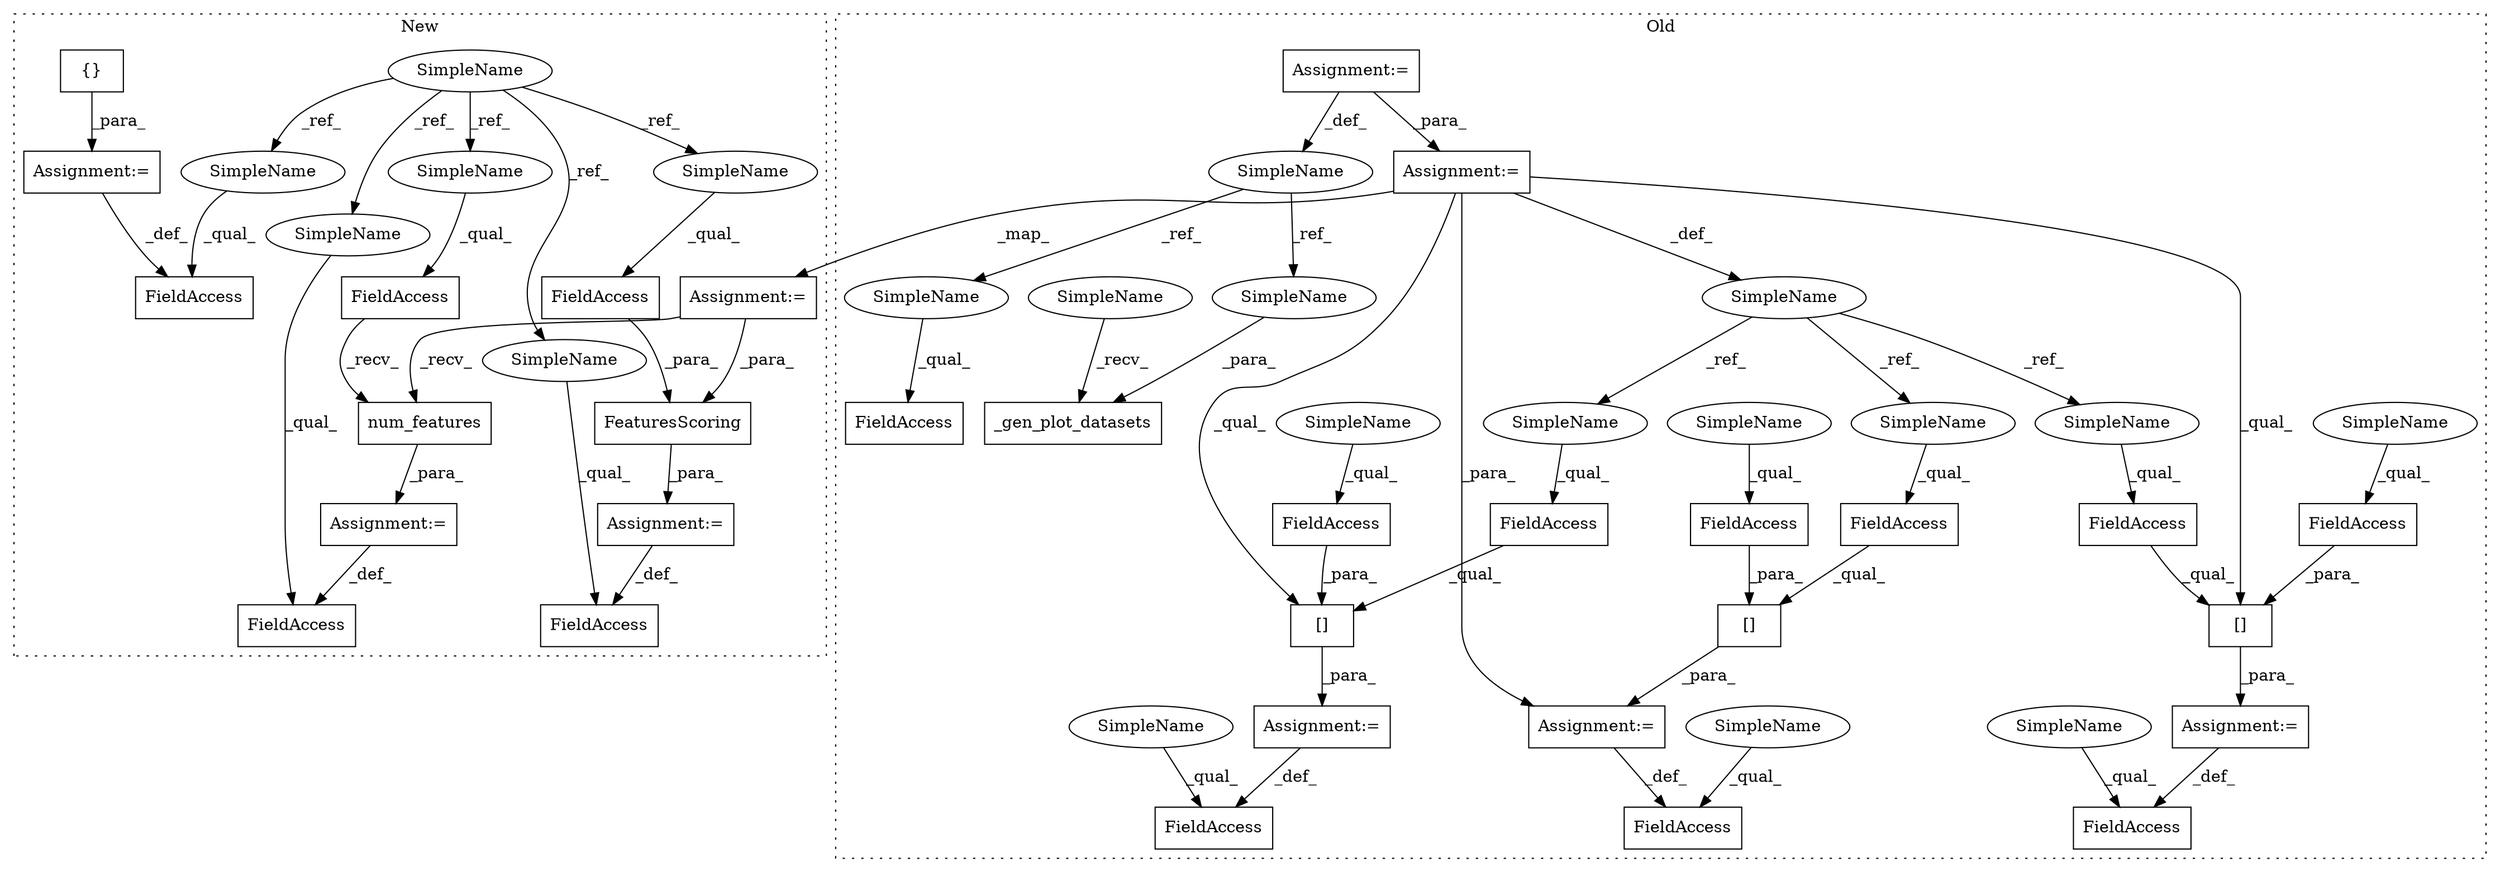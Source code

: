 digraph G {
subgraph cluster0 {
1 [label="[]" a="2" s="784,822" l="20,1" shape="box"];
3 [label="FieldAccess" a="22" s="804" l="18" shape="box"];
6 [label="FieldAccess" a="22" s="784" l="19" shape="box"];
7 [label="SimpleName" a="42" s="660" l="13" shape="ellipse"];
8 [label="FieldAccess" a="22" s="845" l="17" shape="box"];
9 [label="[]" a="2" s="845,881" l="18,1" shape="box"];
10 [label="FieldAccess" a="22" s="721" l="19" shape="box"];
11 [label="[]" a="2" s="721,759" l="20,1" shape="box"];
12 [label="FieldAccess" a="22" s="863" l="18" shape="box"];
13 [label="FieldAccess" a="22" s="741" l="18" shape="box"];
14 [label="Assignment:=" a="7" s="584" l="9" shape="box"];
15 [label="_gen_plot_datasets" a="32" s="893,921" l="19,1" shape="box"];
16 [label="SimpleName" a="42" s="584" l="9" shape="ellipse"];
17 [label="FieldAccess" a="22" s="674" l="18" shape="box"];
19 [label="FieldAccess" a="22" s="766" l="17" shape="box"];
23 [label="FieldAccess" a="22" s="829" l="15" shape="box"];
24 [label="FieldAccess" a="22" s="703" l="17" shape="box"];
28 [label="Assignment:=" a="7" s="783" l="1" shape="box"];
31 [label="Assignment:=" a="7" s="844" l="1" shape="box"];
32 [label="Assignment:=" a="7" s="720" l="1" shape="box"];
33 [label="Assignment:=" a="7" s="673" l="1" shape="box"];
40 [label="SimpleName" a="42" s="721" l="13" shape="ellipse"];
41 [label="SimpleName" a="42" s="845" l="13" shape="ellipse"];
42 [label="SimpleName" a="42" s="784" l="13" shape="ellipse"];
43 [label="SimpleName" a="42" s="674" l="9" shape="ellipse"];
44 [label="SimpleName" a="42" s="912" l="9" shape="ellipse"];
45 [label="SimpleName" a="42" s="863" l="4" shape="ellipse"];
46 [label="SimpleName" a="42" s="888" l="4" shape="ellipse"];
47 [label="SimpleName" a="42" s="804" l="4" shape="ellipse"];
48 [label="SimpleName" a="42" s="829" l="4" shape="ellipse"];
49 [label="SimpleName" a="42" s="703" l="4" shape="ellipse"];
50 [label="SimpleName" a="42" s="741" l="4" shape="ellipse"];
51 [label="SimpleName" a="42" s="766" l="4" shape="ellipse"];
label = "Old";
style="dotted";
}
subgraph cluster1 {
2 [label="num_features" a="32" s="285" l="14" shape="box"];
4 [label="FieldAccess" a="22" s="270" l="14" shape="box"];
5 [label="FieldAccess" a="22" s="252" l="17" shape="box"];
18 [label="SimpleName" a="42" s="140" l="4" shape="ellipse"];
20 [label="FieldAccess" a="22" s="305" l="10" shape="box"];
21 [label="{}" a="4" s="333" l="2" shape="box"];
22 [label="FieldAccess" a="22" s="341" l="12" shape="box"];
25 [label="FeaturesScoring" a="32" s="354,384" l="16,1" shape="box"];
26 [label="FieldAccess" a="22" s="370" l="14" shape="box"];
27 [label="Assignment:=" a="7" s="315" l="1" shape="box"];
29 [label="Assignment:=" a="7" s="269" l="1" shape="box"];
30 [label="Assignment:=" a="7" s="353" l="1" shape="box"];
34 [label="Assignment:=" a="7" s="200" l="1" shape="box"];
35 [label="SimpleName" a="42" s="341" l="4" shape="ellipse"];
36 [label="SimpleName" a="42" s="370" l="4" shape="ellipse"];
37 [label="SimpleName" a="42" s="270" l="4" shape="ellipse"];
38 [label="SimpleName" a="42" s="305" l="4" shape="ellipse"];
39 [label="SimpleName" a="42" s="252" l="4" shape="ellipse"];
label = "New";
style="dotted";
}
1 -> 28 [label="_para_"];
2 -> 29 [label="_para_"];
3 -> 1 [label="_para_"];
4 -> 2 [label="_recv_"];
6 -> 1 [label="_qual_"];
7 -> 40 [label="_ref_"];
7 -> 42 [label="_ref_"];
7 -> 41 [label="_ref_"];
8 -> 9 [label="_qual_"];
9 -> 31 [label="_para_"];
10 -> 11 [label="_qual_"];
11 -> 32 [label="_para_"];
12 -> 9 [label="_para_"];
13 -> 11 [label="_para_"];
14 -> 33 [label="_para_"];
14 -> 16 [label="_def_"];
16 -> 43 [label="_ref_"];
16 -> 44 [label="_ref_"];
18 -> 39 [label="_ref_"];
18 -> 38 [label="_ref_"];
18 -> 35 [label="_ref_"];
18 -> 37 [label="_ref_"];
18 -> 36 [label="_ref_"];
21 -> 27 [label="_para_"];
25 -> 30 [label="_para_"];
26 -> 25 [label="_para_"];
27 -> 20 [label="_def_"];
28 -> 19 [label="_def_"];
29 -> 5 [label="_def_"];
30 -> 22 [label="_def_"];
31 -> 23 [label="_def_"];
32 -> 24 [label="_def_"];
33 -> 28 [label="_para_"];
33 -> 34 [label="_map_"];
33 -> 9 [label="_qual_"];
33 -> 11 [label="_qual_"];
33 -> 7 [label="_def_"];
34 -> 25 [label="_para_"];
34 -> 2 [label="_recv_"];
35 -> 22 [label="_qual_"];
36 -> 26 [label="_qual_"];
37 -> 4 [label="_qual_"];
38 -> 20 [label="_qual_"];
39 -> 5 [label="_qual_"];
40 -> 10 [label="_qual_"];
41 -> 8 [label="_qual_"];
42 -> 6 [label="_qual_"];
43 -> 17 [label="_qual_"];
44 -> 15 [label="_para_"];
45 -> 12 [label="_qual_"];
46 -> 15 [label="_recv_"];
47 -> 3 [label="_qual_"];
48 -> 23 [label="_qual_"];
49 -> 24 [label="_qual_"];
50 -> 13 [label="_qual_"];
51 -> 19 [label="_qual_"];
}